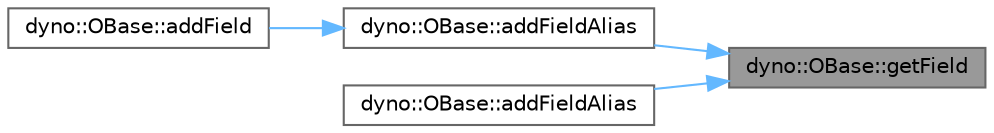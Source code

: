 digraph "dyno::OBase::getField"
{
 // LATEX_PDF_SIZE
  bgcolor="transparent";
  edge [fontname=Helvetica,fontsize=10,labelfontname=Helvetica,labelfontsize=10];
  node [fontname=Helvetica,fontsize=10,shape=box,height=0.2,width=0.4];
  rankdir="RL";
  Node1 [id="Node000001",label="dyno::OBase::getField",height=0.2,width=0.4,color="gray40", fillcolor="grey60", style="filled", fontcolor="black",tooltip="Return a field by its name."];
  Node1 -> Node2 [id="edge1_Node000001_Node000002",dir="back",color="steelblue1",style="solid",tooltip=" "];
  Node2 [id="Node000002",label="dyno::OBase::addFieldAlias",height=0.2,width=0.4,color="grey40", fillcolor="white", style="filled",URL="$classdyno_1_1_o_base.html#a3fbc1f39eb3d12d50b314f089efd47c0",tooltip=" "];
  Node2 -> Node3 [id="edge2_Node000002_Node000003",dir="back",color="steelblue1",style="solid",tooltip=" "];
  Node3 [id="Node000003",label="dyno::OBase::addField",height=0.2,width=0.4,color="grey40", fillcolor="white", style="filled",URL="$classdyno_1_1_o_base.html#ad9c549a22be3781ed124441a44c072bf",tooltip="Add a field to Base."];
  Node1 -> Node4 [id="edge3_Node000001_Node000004",dir="back",color="steelblue1",style="solid",tooltip=" "];
  Node4 [id="Node000004",label="dyno::OBase::addFieldAlias",height=0.2,width=0.4,color="grey40", fillcolor="white", style="filled",URL="$classdyno_1_1_o_base.html#a30c4bf9ade4883fa357a20c99b7d2624",tooltip=" "];
}
